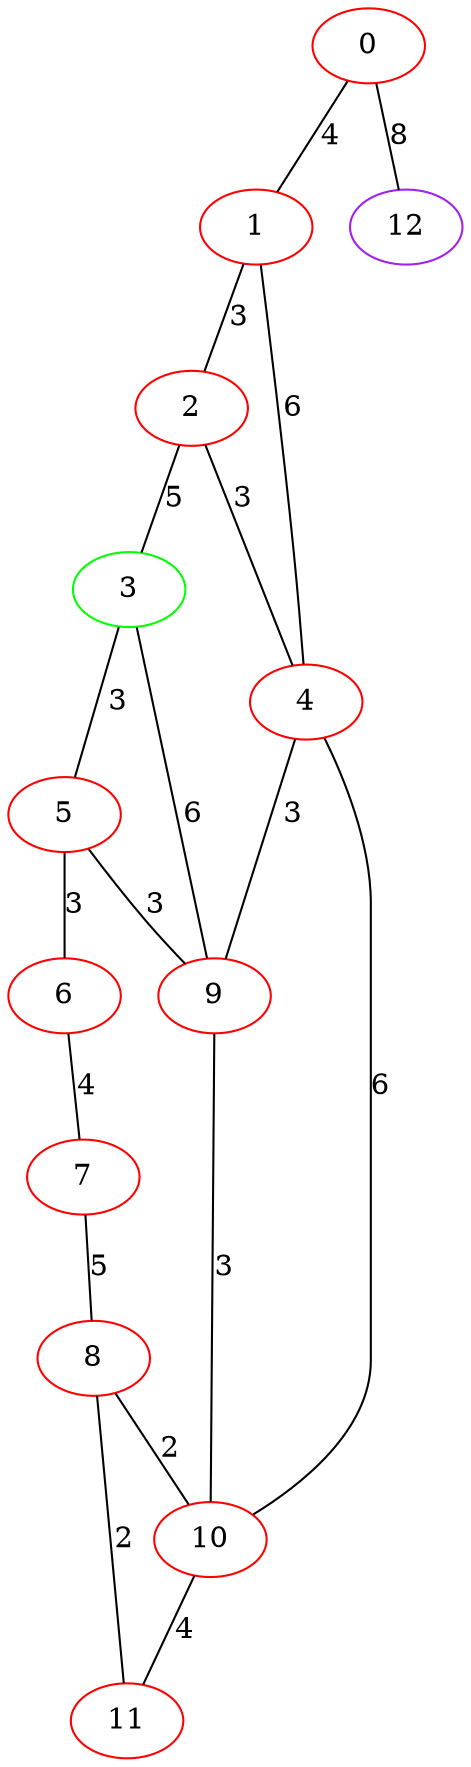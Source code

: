 graph "" {
0 [color=red, weight=1];
1 [color=red, weight=1];
2 [color=red, weight=1];
3 [color=green, weight=2];
4 [color=red, weight=1];
5 [color=red, weight=1];
6 [color=red, weight=1];
7 [color=red, weight=1];
8 [color=red, weight=1];
9 [color=red, weight=1];
10 [color=red, weight=1];
11 [color=red, weight=1];
12 [color=purple, weight=4];
0 -- 1  [key=0, label=4];
0 -- 12  [key=0, label=8];
1 -- 2  [key=0, label=3];
1 -- 4  [key=0, label=6];
2 -- 3  [key=0, label=5];
2 -- 4  [key=0, label=3];
3 -- 9  [key=0, label=6];
3 -- 5  [key=0, label=3];
4 -- 9  [key=0, label=3];
4 -- 10  [key=0, label=6];
5 -- 9  [key=0, label=3];
5 -- 6  [key=0, label=3];
6 -- 7  [key=0, label=4];
7 -- 8  [key=0, label=5];
8 -- 10  [key=0, label=2];
8 -- 11  [key=0, label=2];
9 -- 10  [key=0, label=3];
10 -- 11  [key=0, label=4];
}
